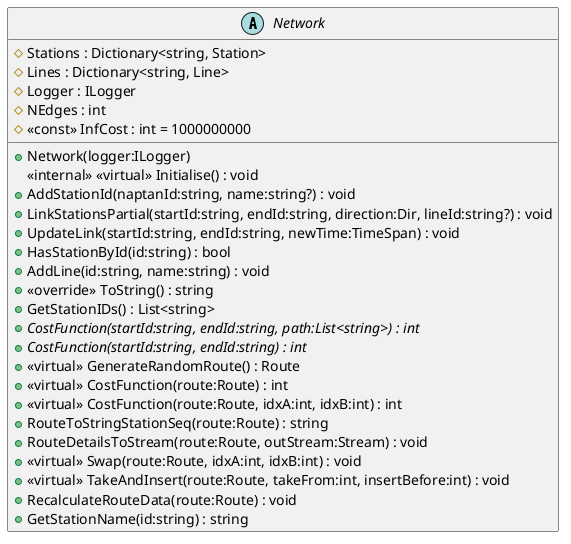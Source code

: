 @startuml
abstract class Network {
    # Stations : Dictionary<string, Station>
    # Lines : Dictionary<string, Line>
    # Logger : ILogger
    # NEdges : int
    # <<const>> InfCost : int = 1000000000
    + Network(logger:ILogger)
    <<internal>> <<virtual>> Initialise() : void
    + AddStationId(naptanId:string, name:string?) : void
    + LinkStationsPartial(startId:string, endId:string, direction:Dir, lineId:string?) : void
    + UpdateLink(startId:string, endId:string, newTime:TimeSpan) : void
    + HasStationById(id:string) : bool
    + AddLine(id:string, name:string) : void
    + <<override>> ToString() : string
    + GetStationIDs() : List<string>
    + {abstract} CostFunction(startId:string, endId:string, path:List<string>) : int
    + {abstract} CostFunction(startId:string, endId:string) : int
    + <<virtual>> GenerateRandomRoute() : Route
    + <<virtual>> CostFunction(route:Route) : int
    + <<virtual>> CostFunction(route:Route, idxA:int, idxB:int) : int
    + RouteToStringStationSeq(route:Route) : string
    + RouteDetailsToStream(route:Route, outStream:Stream) : void
    + <<virtual>> Swap(route:Route, idxA:int, idxB:int) : void
    + <<virtual>> TakeAndInsert(route:Route, takeFrom:int, insertBefore:int) : void
    + RecalculateRouteData(route:Route) : void
    + GetStationName(id:string) : string
}
@enduml
